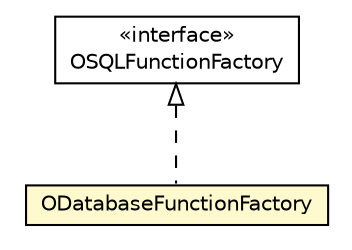 #!/usr/local/bin/dot
#
# Class diagram 
# Generated by UMLGraph version R5_6-24-gf6e263 (http://www.umlgraph.org/)
#

digraph G {
	edge [fontname="Helvetica",fontsize=10,labelfontname="Helvetica",labelfontsize=10];
	node [fontname="Helvetica",fontsize=10,shape=plaintext];
	nodesep=0.25;
	ranksep=0.5;
	// com.orientechnologies.orient.core.metadata.function.ODatabaseFunctionFactory
	c1345723 [label=<<table title="com.orientechnologies.orient.core.metadata.function.ODatabaseFunctionFactory" border="0" cellborder="1" cellspacing="0" cellpadding="2" port="p" bgcolor="lemonChiffon" href="./ODatabaseFunctionFactory.html">
		<tr><td><table border="0" cellspacing="0" cellpadding="1">
<tr><td align="center" balign="center"> ODatabaseFunctionFactory </td></tr>
		</table></td></tr>
		</table>>, URL="./ODatabaseFunctionFactory.html", fontname="Helvetica", fontcolor="black", fontsize=10.0];
	// com.orientechnologies.orient.core.sql.functions.OSQLFunctionFactory
	c1346172 [label=<<table title="com.orientechnologies.orient.core.sql.functions.OSQLFunctionFactory" border="0" cellborder="1" cellspacing="0" cellpadding="2" port="p" href="../../sql/functions/OSQLFunctionFactory.html">
		<tr><td><table border="0" cellspacing="0" cellpadding="1">
<tr><td align="center" balign="center"> &#171;interface&#187; </td></tr>
<tr><td align="center" balign="center"> OSQLFunctionFactory </td></tr>
		</table></td></tr>
		</table>>, URL="../../sql/functions/OSQLFunctionFactory.html", fontname="Helvetica", fontcolor="black", fontsize=10.0];
	//com.orientechnologies.orient.core.metadata.function.ODatabaseFunctionFactory implements com.orientechnologies.orient.core.sql.functions.OSQLFunctionFactory
	c1346172:p -> c1345723:p [dir=back,arrowtail=empty,style=dashed];
}

